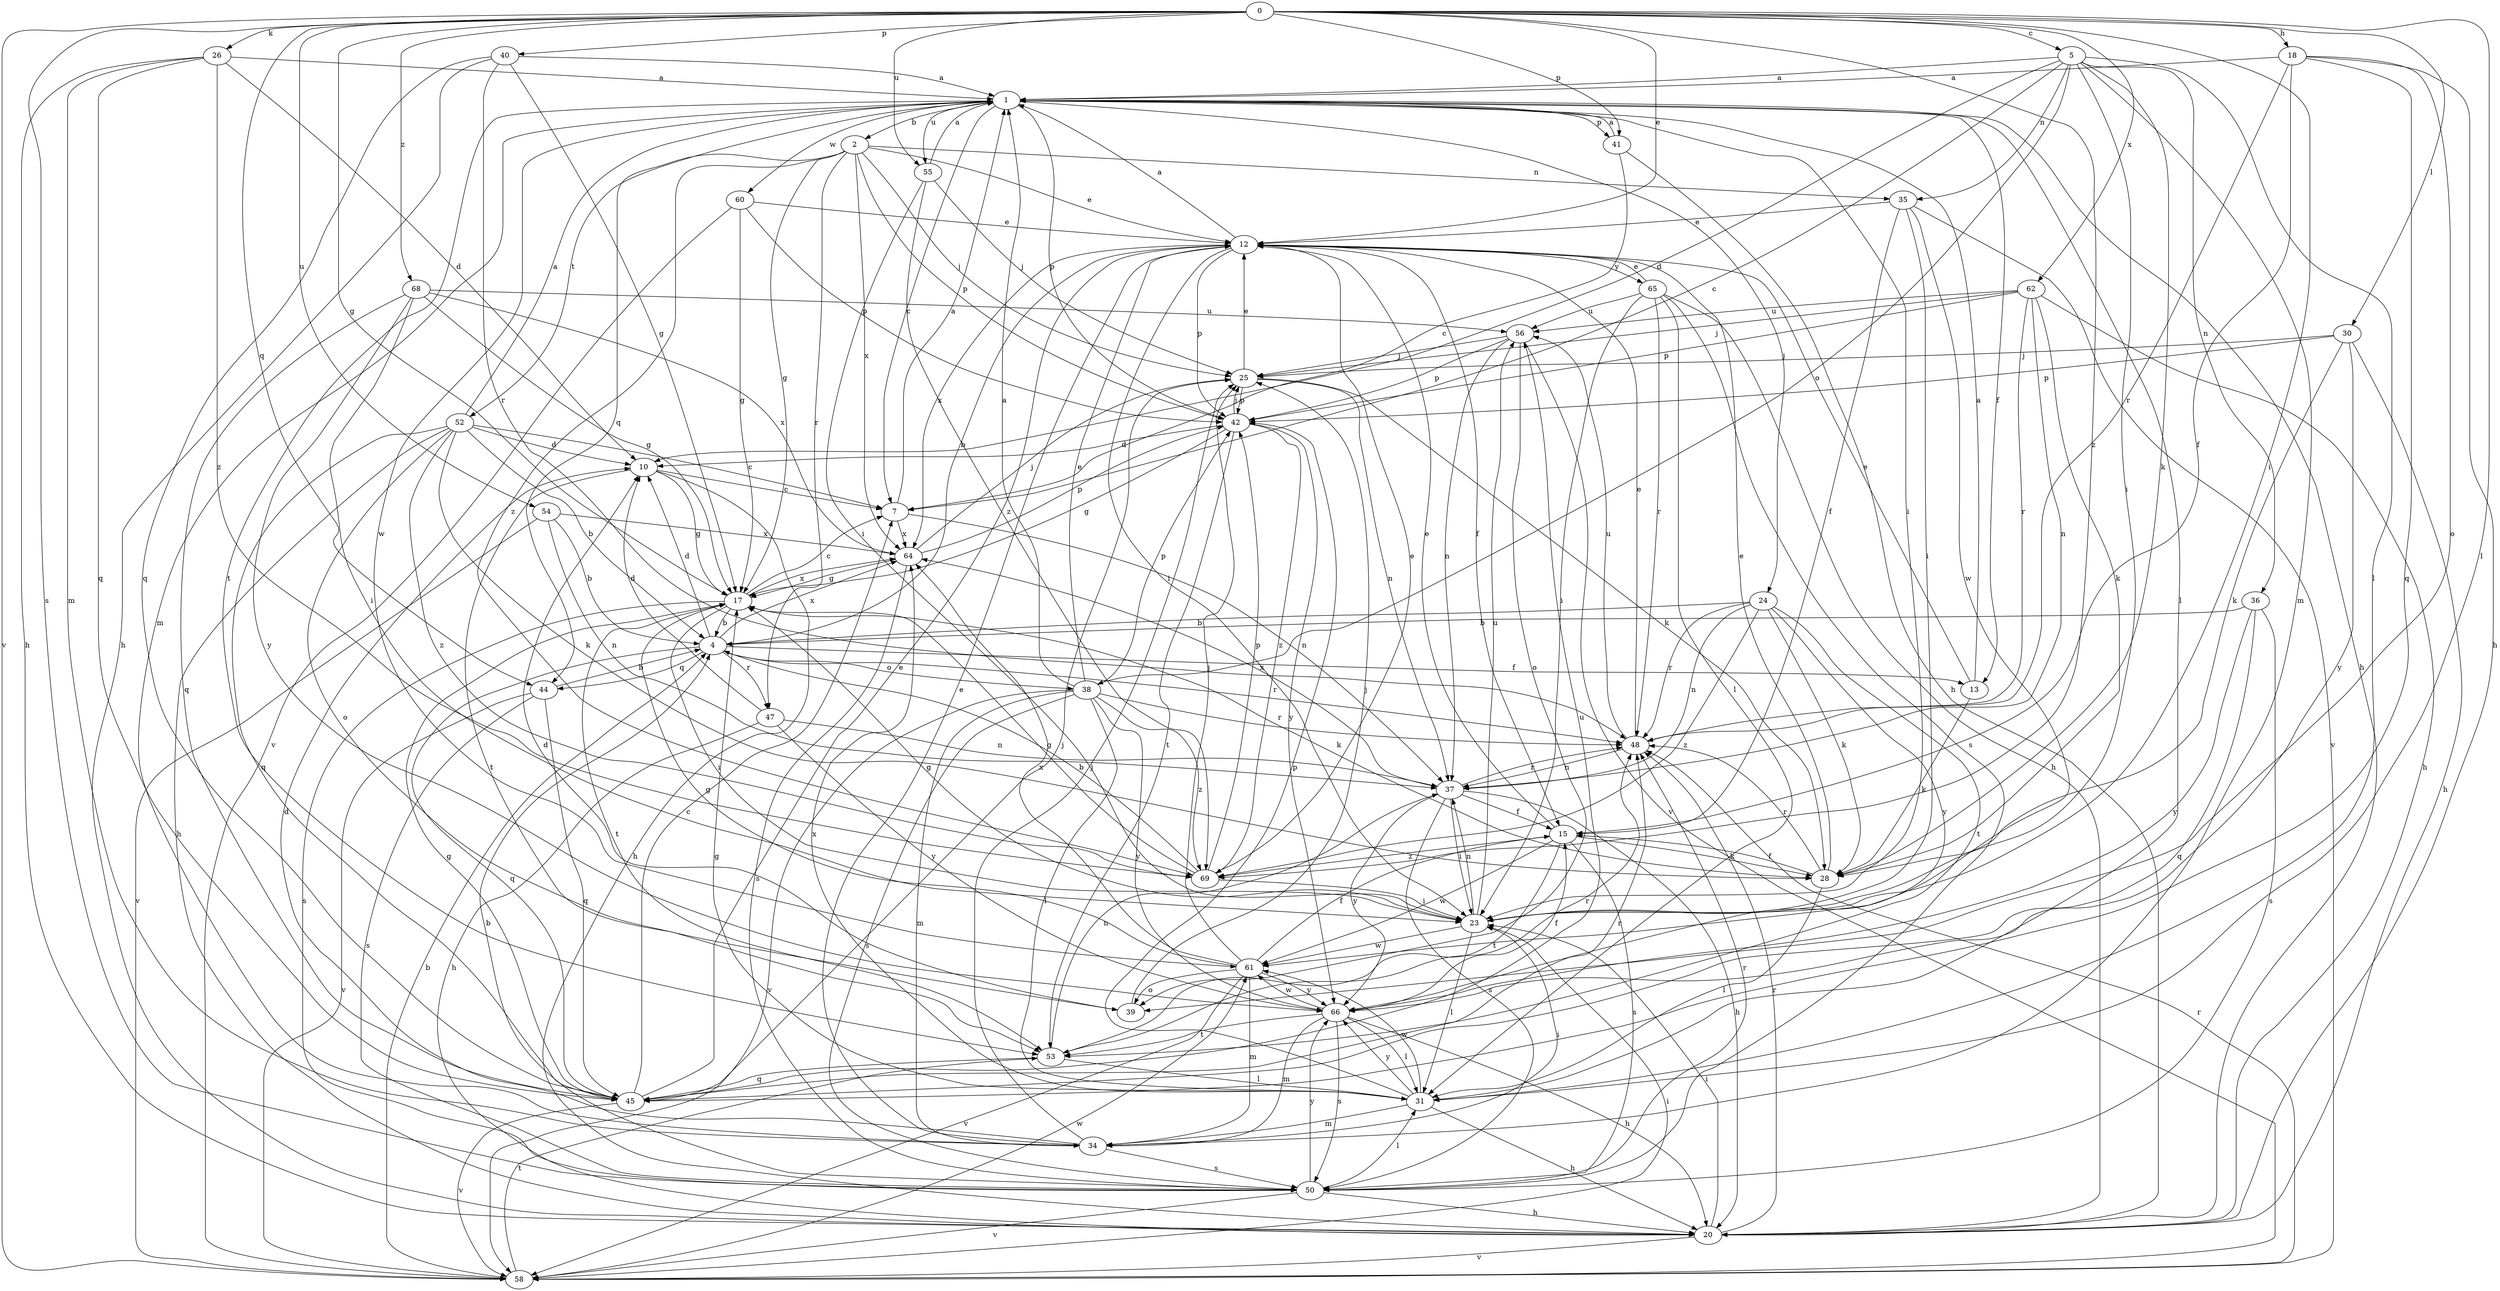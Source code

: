 strict digraph  {
0;
1;
2;
4;
5;
7;
10;
12;
13;
15;
17;
18;
20;
23;
24;
25;
26;
28;
30;
31;
34;
35;
36;
37;
38;
39;
40;
41;
42;
44;
45;
47;
48;
50;
52;
53;
54;
55;
56;
58;
60;
61;
62;
64;
65;
66;
68;
69;
0 -> 5  [label=c];
0 -> 12  [label=e];
0 -> 17  [label=g];
0 -> 18  [label=h];
0 -> 23  [label=i];
0 -> 26  [label=k];
0 -> 30  [label=l];
0 -> 31  [label=l];
0 -> 40  [label=p];
0 -> 41  [label=p];
0 -> 44  [label=q];
0 -> 50  [label=s];
0 -> 54  [label=u];
0 -> 55  [label=u];
0 -> 58  [label=v];
0 -> 62  [label=x];
0 -> 68  [label=z];
0 -> 69  [label=z];
1 -> 2  [label=b];
1 -> 7  [label=c];
1 -> 13  [label=f];
1 -> 20  [label=h];
1 -> 23  [label=i];
1 -> 24  [label=j];
1 -> 31  [label=l];
1 -> 34  [label=m];
1 -> 41  [label=p];
1 -> 42  [label=p];
1 -> 52  [label=t];
1 -> 53  [label=t];
1 -> 55  [label=u];
1 -> 60  [label=w];
1 -> 61  [label=w];
2 -> 12  [label=e];
2 -> 17  [label=g];
2 -> 25  [label=j];
2 -> 35  [label=n];
2 -> 42  [label=p];
2 -> 44  [label=q];
2 -> 47  [label=r];
2 -> 64  [label=x];
2 -> 69  [label=z];
4 -> 10  [label=d];
4 -> 13  [label=f];
4 -> 38  [label=o];
4 -> 44  [label=q];
4 -> 45  [label=q];
4 -> 47  [label=r];
4 -> 48  [label=r];
4 -> 64  [label=x];
5 -> 1  [label=a];
5 -> 7  [label=c];
5 -> 10  [label=d];
5 -> 23  [label=i];
5 -> 28  [label=k];
5 -> 31  [label=l];
5 -> 34  [label=m];
5 -> 35  [label=n];
5 -> 36  [label=n];
5 -> 38  [label=o];
7 -> 1  [label=a];
7 -> 37  [label=n];
7 -> 64  [label=x];
10 -> 7  [label=c];
10 -> 17  [label=g];
10 -> 20  [label=h];
10 -> 53  [label=t];
12 -> 1  [label=a];
12 -> 4  [label=b];
12 -> 15  [label=f];
12 -> 23  [label=i];
12 -> 42  [label=p];
12 -> 64  [label=x];
12 -> 65  [label=y];
13 -> 1  [label=a];
13 -> 12  [label=e];
13 -> 28  [label=k];
15 -> 12  [label=e];
15 -> 28  [label=k];
15 -> 50  [label=s];
15 -> 53  [label=t];
15 -> 61  [label=w];
15 -> 69  [label=z];
17 -> 4  [label=b];
17 -> 7  [label=c];
17 -> 23  [label=i];
17 -> 28  [label=k];
17 -> 50  [label=s];
17 -> 53  [label=t];
17 -> 64  [label=x];
18 -> 1  [label=a];
18 -> 15  [label=f];
18 -> 20  [label=h];
18 -> 39  [label=o];
18 -> 45  [label=q];
18 -> 48  [label=r];
20 -> 23  [label=i];
20 -> 48  [label=r];
20 -> 58  [label=v];
23 -> 17  [label=g];
23 -> 31  [label=l];
23 -> 37  [label=n];
23 -> 56  [label=u];
23 -> 61  [label=w];
24 -> 4  [label=b];
24 -> 28  [label=k];
24 -> 37  [label=n];
24 -> 48  [label=r];
24 -> 53  [label=t];
24 -> 66  [label=y];
24 -> 69  [label=z];
25 -> 12  [label=e];
25 -> 28  [label=k];
25 -> 37  [label=n];
25 -> 42  [label=p];
26 -> 1  [label=a];
26 -> 10  [label=d];
26 -> 20  [label=h];
26 -> 34  [label=m];
26 -> 45  [label=q];
26 -> 69  [label=z];
28 -> 12  [label=e];
28 -> 15  [label=f];
28 -> 31  [label=l];
28 -> 48  [label=r];
30 -> 20  [label=h];
30 -> 25  [label=j];
30 -> 28  [label=k];
30 -> 42  [label=p];
30 -> 66  [label=y];
31 -> 17  [label=g];
31 -> 20  [label=h];
31 -> 34  [label=m];
31 -> 42  [label=p];
31 -> 61  [label=w];
31 -> 64  [label=x];
31 -> 66  [label=y];
34 -> 10  [label=d];
34 -> 12  [label=e];
34 -> 23  [label=i];
34 -> 25  [label=j];
34 -> 50  [label=s];
35 -> 12  [label=e];
35 -> 15  [label=f];
35 -> 23  [label=i];
35 -> 58  [label=v];
35 -> 61  [label=w];
36 -> 4  [label=b];
36 -> 45  [label=q];
36 -> 50  [label=s];
36 -> 66  [label=y];
37 -> 15  [label=f];
37 -> 20  [label=h];
37 -> 23  [label=i];
37 -> 48  [label=r];
37 -> 50  [label=s];
37 -> 64  [label=x];
37 -> 66  [label=y];
38 -> 1  [label=a];
38 -> 12  [label=e];
38 -> 31  [label=l];
38 -> 34  [label=m];
38 -> 42  [label=p];
38 -> 48  [label=r];
38 -> 50  [label=s];
38 -> 58  [label=v];
38 -> 66  [label=y];
38 -> 69  [label=z];
39 -> 10  [label=d];
39 -> 25  [label=j];
40 -> 1  [label=a];
40 -> 17  [label=g];
40 -> 20  [label=h];
40 -> 45  [label=q];
40 -> 48  [label=r];
41 -> 1  [label=a];
41 -> 7  [label=c];
41 -> 20  [label=h];
42 -> 10  [label=d];
42 -> 17  [label=g];
42 -> 25  [label=j];
42 -> 53  [label=t];
42 -> 66  [label=y];
42 -> 69  [label=z];
44 -> 4  [label=b];
44 -> 45  [label=q];
44 -> 50  [label=s];
44 -> 58  [label=v];
45 -> 7  [label=c];
45 -> 12  [label=e];
45 -> 17  [label=g];
45 -> 25  [label=j];
45 -> 48  [label=r];
45 -> 56  [label=u];
45 -> 58  [label=v];
47 -> 10  [label=d];
47 -> 20  [label=h];
47 -> 37  [label=n];
47 -> 66  [label=y];
48 -> 12  [label=e];
48 -> 37  [label=n];
48 -> 56  [label=u];
50 -> 4  [label=b];
50 -> 20  [label=h];
50 -> 31  [label=l];
50 -> 48  [label=r];
50 -> 58  [label=v];
50 -> 66  [label=y];
52 -> 1  [label=a];
52 -> 4  [label=b];
52 -> 7  [label=c];
52 -> 10  [label=d];
52 -> 20  [label=h];
52 -> 28  [label=k];
52 -> 39  [label=o];
52 -> 45  [label=q];
52 -> 69  [label=z];
53 -> 31  [label=l];
53 -> 37  [label=n];
53 -> 45  [label=q];
53 -> 48  [label=r];
54 -> 4  [label=b];
54 -> 37  [label=n];
54 -> 58  [label=v];
54 -> 64  [label=x];
55 -> 1  [label=a];
55 -> 23  [label=i];
55 -> 25  [label=j];
55 -> 69  [label=z];
56 -> 25  [label=j];
56 -> 37  [label=n];
56 -> 39  [label=o];
56 -> 42  [label=p];
56 -> 58  [label=v];
58 -> 4  [label=b];
58 -> 23  [label=i];
58 -> 48  [label=r];
58 -> 53  [label=t];
58 -> 61  [label=w];
60 -> 12  [label=e];
60 -> 17  [label=g];
60 -> 42  [label=p];
60 -> 58  [label=v];
61 -> 15  [label=f];
61 -> 17  [label=g];
61 -> 25  [label=j];
61 -> 34  [label=m];
61 -> 39  [label=o];
61 -> 58  [label=v];
61 -> 64  [label=x];
61 -> 66  [label=y];
62 -> 20  [label=h];
62 -> 25  [label=j];
62 -> 28  [label=k];
62 -> 37  [label=n];
62 -> 42  [label=p];
62 -> 48  [label=r];
62 -> 56  [label=u];
64 -> 17  [label=g];
64 -> 25  [label=j];
64 -> 42  [label=p];
64 -> 50  [label=s];
65 -> 12  [label=e];
65 -> 20  [label=h];
65 -> 23  [label=i];
65 -> 31  [label=l];
65 -> 48  [label=r];
65 -> 50  [label=s];
65 -> 56  [label=u];
66 -> 15  [label=f];
66 -> 20  [label=h];
66 -> 31  [label=l];
66 -> 34  [label=m];
66 -> 50  [label=s];
66 -> 53  [label=t];
66 -> 61  [label=w];
68 -> 17  [label=g];
68 -> 23  [label=i];
68 -> 45  [label=q];
68 -> 56  [label=u];
68 -> 64  [label=x];
68 -> 66  [label=y];
69 -> 4  [label=b];
69 -> 12  [label=e];
69 -> 17  [label=g];
69 -> 23  [label=i];
69 -> 42  [label=p];
}
